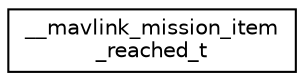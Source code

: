 digraph "Graphical Class Hierarchy"
{
 // INTERACTIVE_SVG=YES
  edge [fontname="Helvetica",fontsize="10",labelfontname="Helvetica",labelfontsize="10"];
  node [fontname="Helvetica",fontsize="10",shape=record];
  rankdir="LR";
  Node1 [label="__mavlink_mission_item\l_reached_t",height=0.2,width=0.4,color="black", fillcolor="white", style="filled",URL="$struct____mavlink__mission__item__reached__t.html"];
}
